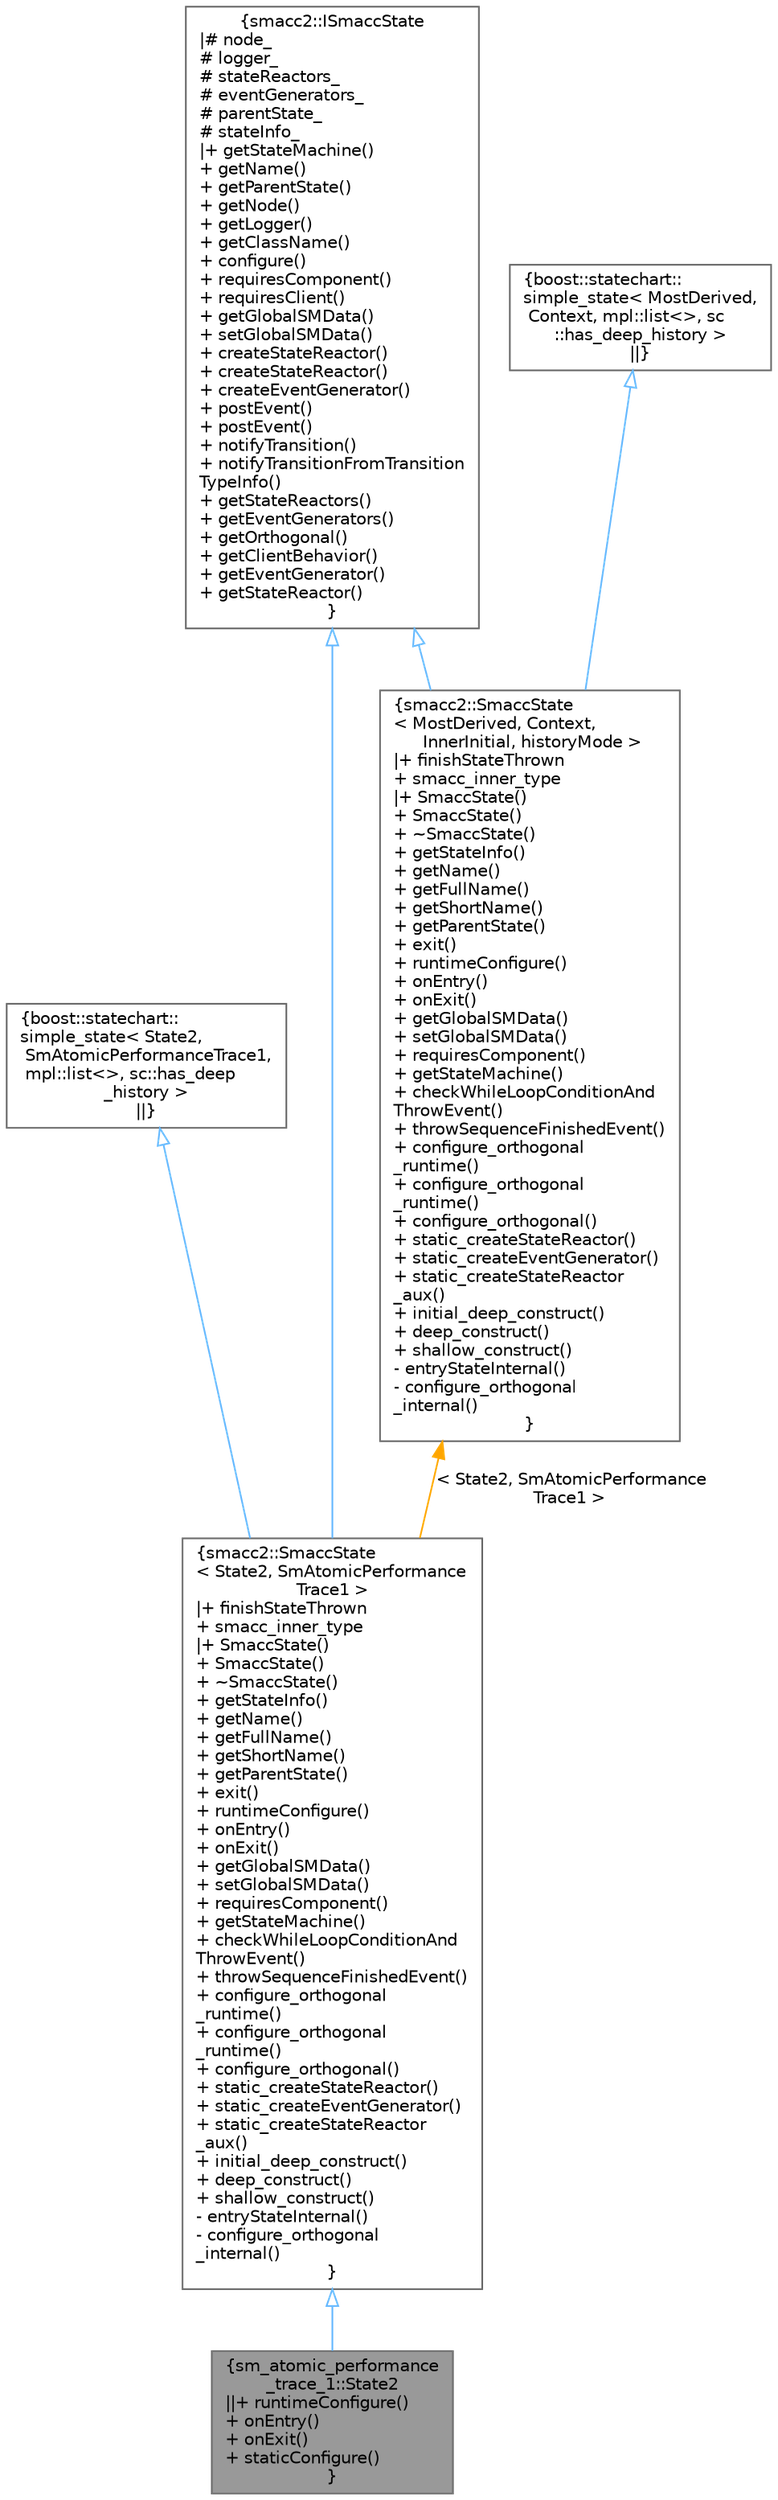 digraph "sm_atomic_performance_trace_1::State2"
{
 // LATEX_PDF_SIZE
  bgcolor="transparent";
  edge [fontname=Helvetica,fontsize=10,labelfontname=Helvetica,labelfontsize=10];
  node [fontname=Helvetica,fontsize=10,shape=box,height=0.2,width=0.4];
  Node1 [label="{sm_atomic_performance\l_trace_1::State2\n||+ runtimeConfigure()\l+ onEntry()\l+ onExit()\l+ staticConfigure()\l}",height=0.2,width=0.4,color="gray40", fillcolor="grey60", style="filled", fontcolor="black",tooltip=" "];
  Node2 -> Node1 [dir="back",color="steelblue1",style="solid",arrowtail="onormal"];
  Node2 [label="{smacc2::SmaccState\l\< State2, SmAtomicPerformance\lTrace1 \>\n|+ finishStateThrown\l+ smacc_inner_type\l|+ SmaccState()\l+ SmaccState()\l+ ~SmaccState()\l+ getStateInfo()\l+ getName()\l+ getFullName()\l+ getShortName()\l+ getParentState()\l+ exit()\l+ runtimeConfigure()\l+ onEntry()\l+ onExit()\l+ getGlobalSMData()\l+ setGlobalSMData()\l+ requiresComponent()\l+ getStateMachine()\l+ checkWhileLoopConditionAnd\lThrowEvent()\l+ throwSequenceFinishedEvent()\l+ configure_orthogonal\l_runtime()\l+ configure_orthogonal\l_runtime()\l+ configure_orthogonal()\l+ static_createStateReactor()\l+ static_createEventGenerator()\l+ static_createStateReactor\l_aux()\l+ initial_deep_construct()\l+ deep_construct()\l+ shallow_construct()\l- entryStateInternal()\l- configure_orthogonal\l_internal()\l}",height=0.2,width=0.4,color="gray40", fillcolor="white", style="filled",URL="$classsmacc2_1_1SmaccState.html",tooltip=" "];
  Node3 -> Node2 [dir="back",color="steelblue1",style="solid",arrowtail="onormal"];
  Node3 [label="{boost::statechart::\lsimple_state\< State2,\l SmAtomicPerformanceTrace1,\l mpl::list\<\>, sc::has_deep\l_history \>\n||}",height=0.2,width=0.4,color="gray40", fillcolor="white", style="filled",tooltip=" "];
  Node4 -> Node2 [dir="back",color="steelblue1",style="solid",arrowtail="onormal"];
  Node4 [label="{smacc2::ISmaccState\n|# node_\l# logger_\l# stateReactors_\l# eventGenerators_\l# parentState_\l# stateInfo_\l|+ getStateMachine()\l+ getName()\l+ getParentState()\l+ getNode()\l+ getLogger()\l+ getClassName()\l+ configure()\l+ requiresComponent()\l+ requiresClient()\l+ getGlobalSMData()\l+ setGlobalSMData()\l+ createStateReactor()\l+ createStateReactor()\l+ createEventGenerator()\l+ postEvent()\l+ postEvent()\l+ notifyTransition()\l+ notifyTransitionFromTransition\lTypeInfo()\l+ getStateReactors()\l+ getEventGenerators()\l+ getOrthogonal()\l+ getClientBehavior()\l+ getEventGenerator()\l+ getStateReactor()\l}",height=0.2,width=0.4,color="gray40", fillcolor="white", style="filled",URL="$classsmacc2_1_1ISmaccState.html",tooltip=" "];
  Node5 -> Node2 [dir="back",color="orange",style="solid",label=" \< State2, SmAtomicPerformance\lTrace1 \>" ];
  Node5 [label="{smacc2::SmaccState\l\< MostDerived, Context,\l InnerInitial, historyMode \>\n|+ finishStateThrown\l+ smacc_inner_type\l|+ SmaccState()\l+ SmaccState()\l+ ~SmaccState()\l+ getStateInfo()\l+ getName()\l+ getFullName()\l+ getShortName()\l+ getParentState()\l+ exit()\l+ runtimeConfigure()\l+ onEntry()\l+ onExit()\l+ getGlobalSMData()\l+ setGlobalSMData()\l+ requiresComponent()\l+ getStateMachine()\l+ checkWhileLoopConditionAnd\lThrowEvent()\l+ throwSequenceFinishedEvent()\l+ configure_orthogonal\l_runtime()\l+ configure_orthogonal\l_runtime()\l+ configure_orthogonal()\l+ static_createStateReactor()\l+ static_createEventGenerator()\l+ static_createStateReactor\l_aux()\l+ initial_deep_construct()\l+ deep_construct()\l+ shallow_construct()\l- entryStateInternal()\l- configure_orthogonal\l_internal()\l}",height=0.2,width=0.4,color="gray40", fillcolor="white", style="filled",URL="$classsmacc2_1_1SmaccState.html",tooltip=" "];
  Node6 -> Node5 [dir="back",color="steelblue1",style="solid",arrowtail="onormal"];
  Node6 [label="{boost::statechart::\lsimple_state\< MostDerived,\l Context, mpl::list\<\>, sc\l::has_deep_history \>\n||}",height=0.2,width=0.4,color="gray40", fillcolor="white", style="filled",tooltip=" "];
  Node4 -> Node5 [dir="back",color="steelblue1",style="solid",arrowtail="onormal"];
}
